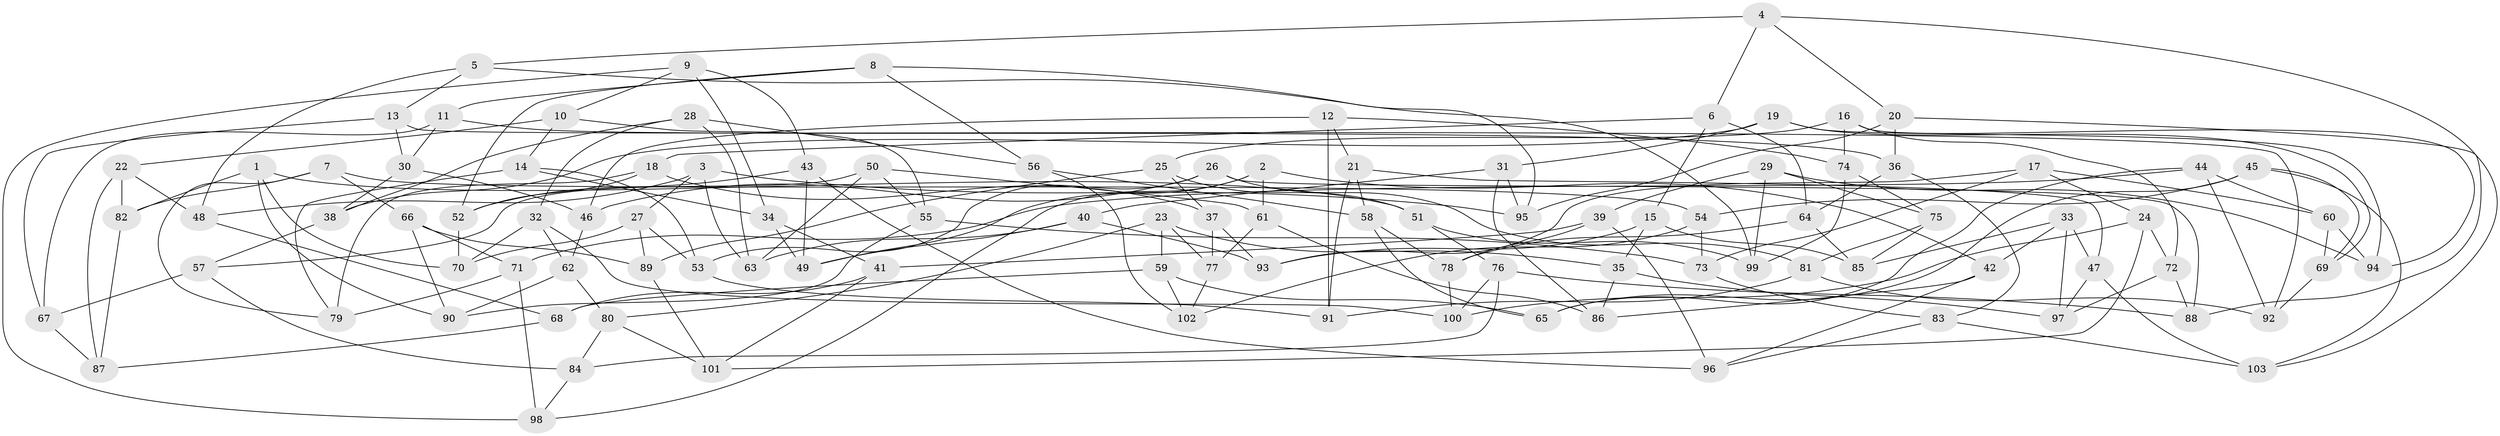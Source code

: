 // coarse degree distribution, {4: 0.36507936507936506, 6: 0.5396825396825397, 5: 0.09523809523809523}
// Generated by graph-tools (version 1.1) at 2025/42/03/06/25 10:42:21]
// undirected, 103 vertices, 206 edges
graph export_dot {
graph [start="1"]
  node [color=gray90,style=filled];
  1;
  2;
  3;
  4;
  5;
  6;
  7;
  8;
  9;
  10;
  11;
  12;
  13;
  14;
  15;
  16;
  17;
  18;
  19;
  20;
  21;
  22;
  23;
  24;
  25;
  26;
  27;
  28;
  29;
  30;
  31;
  32;
  33;
  34;
  35;
  36;
  37;
  38;
  39;
  40;
  41;
  42;
  43;
  44;
  45;
  46;
  47;
  48;
  49;
  50;
  51;
  52;
  53;
  54;
  55;
  56;
  57;
  58;
  59;
  60;
  61;
  62;
  63;
  64;
  65;
  66;
  67;
  68;
  69;
  70;
  71;
  72;
  73;
  74;
  75;
  76;
  77;
  78;
  79;
  80;
  81;
  82;
  83;
  84;
  85;
  86;
  87;
  88;
  89;
  90;
  91;
  92;
  93;
  94;
  95;
  96;
  97;
  98;
  99;
  100;
  101;
  102;
  103;
  1 -- 70;
  1 -- 51;
  1 -- 90;
  1 -- 82;
  2 -- 42;
  2 -- 98;
  2 -- 49;
  2 -- 61;
  3 -- 48;
  3 -- 95;
  3 -- 63;
  3 -- 27;
  4 -- 5;
  4 -- 20;
  4 -- 6;
  4 -- 88;
  5 -- 48;
  5 -- 99;
  5 -- 13;
  6 -- 15;
  6 -- 18;
  6 -- 64;
  7 -- 66;
  7 -- 79;
  7 -- 82;
  7 -- 54;
  8 -- 11;
  8 -- 56;
  8 -- 52;
  8 -- 95;
  9 -- 10;
  9 -- 43;
  9 -- 34;
  9 -- 98;
  10 -- 14;
  10 -- 22;
  10 -- 55;
  11 -- 67;
  11 -- 30;
  11 -- 36;
  12 -- 46;
  12 -- 21;
  12 -- 91;
  12 -- 74;
  13 -- 30;
  13 -- 67;
  13 -- 92;
  14 -- 53;
  14 -- 79;
  14 -- 34;
  15 -- 35;
  15 -- 93;
  15 -- 85;
  16 -- 72;
  16 -- 94;
  16 -- 25;
  16 -- 74;
  17 -- 73;
  17 -- 60;
  17 -- 93;
  17 -- 24;
  18 -- 79;
  18 -- 37;
  18 -- 52;
  19 -- 94;
  19 -- 31;
  19 -- 38;
  19 -- 69;
  20 -- 103;
  20 -- 95;
  20 -- 36;
  21 -- 47;
  21 -- 91;
  21 -- 58;
  22 -- 82;
  22 -- 87;
  22 -- 48;
  23 -- 59;
  23 -- 77;
  23 -- 35;
  23 -- 80;
  24 -- 100;
  24 -- 101;
  24 -- 72;
  25 -- 89;
  25 -- 51;
  25 -- 37;
  26 -- 46;
  26 -- 88;
  26 -- 53;
  26 -- 81;
  27 -- 53;
  27 -- 70;
  27 -- 89;
  28 -- 38;
  28 -- 32;
  28 -- 63;
  28 -- 56;
  29 -- 75;
  29 -- 94;
  29 -- 99;
  29 -- 39;
  30 -- 46;
  30 -- 38;
  31 -- 86;
  31 -- 40;
  31 -- 95;
  32 -- 100;
  32 -- 70;
  32 -- 62;
  33 -- 97;
  33 -- 47;
  33 -- 42;
  33 -- 85;
  34 -- 41;
  34 -- 49;
  35 -- 97;
  35 -- 86;
  36 -- 64;
  36 -- 83;
  37 -- 93;
  37 -- 77;
  38 -- 57;
  39 -- 78;
  39 -- 41;
  39 -- 96;
  40 -- 49;
  40 -- 93;
  40 -- 63;
  41 -- 68;
  41 -- 101;
  42 -- 86;
  42 -- 96;
  43 -- 96;
  43 -- 52;
  43 -- 49;
  44 -- 60;
  44 -- 71;
  44 -- 65;
  44 -- 92;
  45 -- 103;
  45 -- 69;
  45 -- 54;
  45 -- 65;
  46 -- 62;
  47 -- 103;
  47 -- 97;
  48 -- 68;
  50 -- 61;
  50 -- 57;
  50 -- 55;
  50 -- 63;
  51 -- 99;
  51 -- 76;
  52 -- 70;
  53 -- 91;
  54 -- 73;
  54 -- 102;
  55 -- 73;
  55 -- 90;
  56 -- 102;
  56 -- 58;
  57 -- 67;
  57 -- 84;
  58 -- 78;
  58 -- 65;
  59 -- 102;
  59 -- 65;
  59 -- 68;
  60 -- 69;
  60 -- 94;
  61 -- 86;
  61 -- 77;
  62 -- 80;
  62 -- 90;
  64 -- 85;
  64 -- 78;
  66 -- 89;
  66 -- 71;
  66 -- 90;
  67 -- 87;
  68 -- 87;
  69 -- 92;
  71 -- 98;
  71 -- 79;
  72 -- 97;
  72 -- 88;
  73 -- 83;
  74 -- 75;
  74 -- 99;
  75 -- 85;
  75 -- 81;
  76 -- 88;
  76 -- 84;
  76 -- 100;
  77 -- 102;
  78 -- 100;
  80 -- 101;
  80 -- 84;
  81 -- 92;
  81 -- 91;
  82 -- 87;
  83 -- 103;
  83 -- 96;
  84 -- 98;
  89 -- 101;
}
